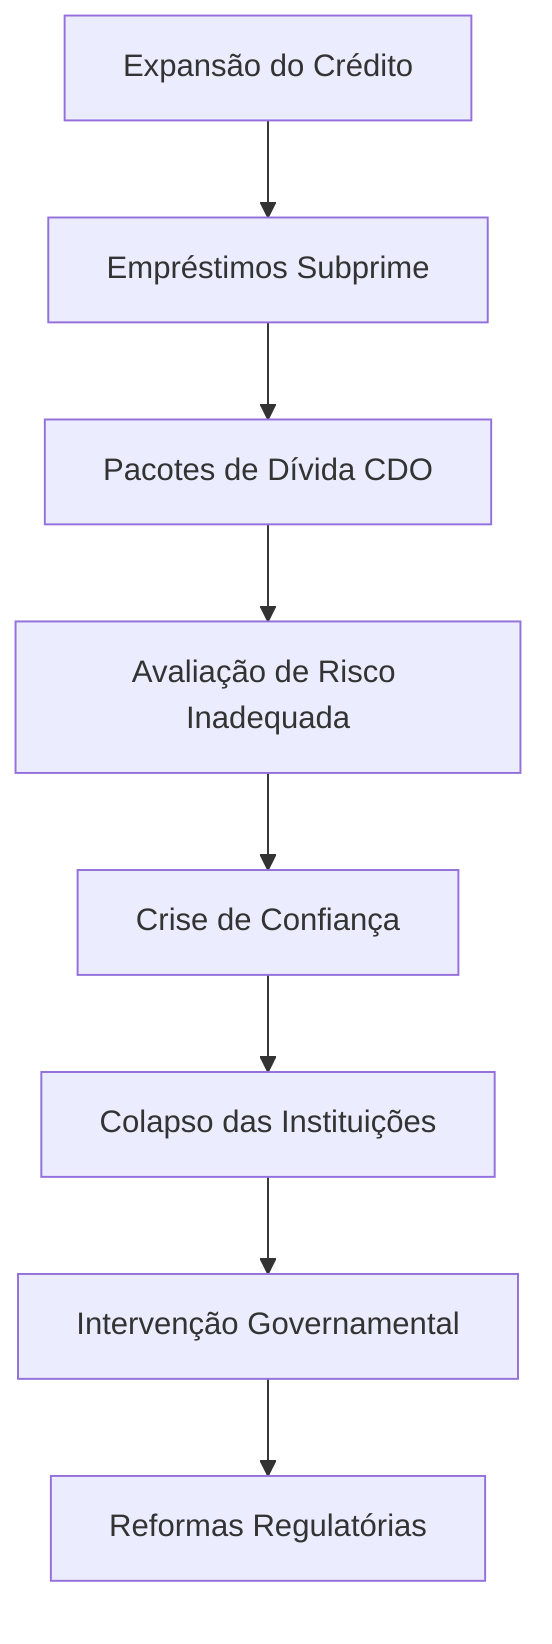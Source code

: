 graph TD
  A[Expansão do Crédito] --> B[Empréstimos Subprime]
  B --> C[Pacotes de Dívida CDO]
  C --> D[Avaliação de Risco Inadequada]
  D --> E[Crise de Confiança]
  E --> F[Colapso das Instituições]
  F --> G[Intervenção Governamental]
  G --> H[Reformas Regulatórias]